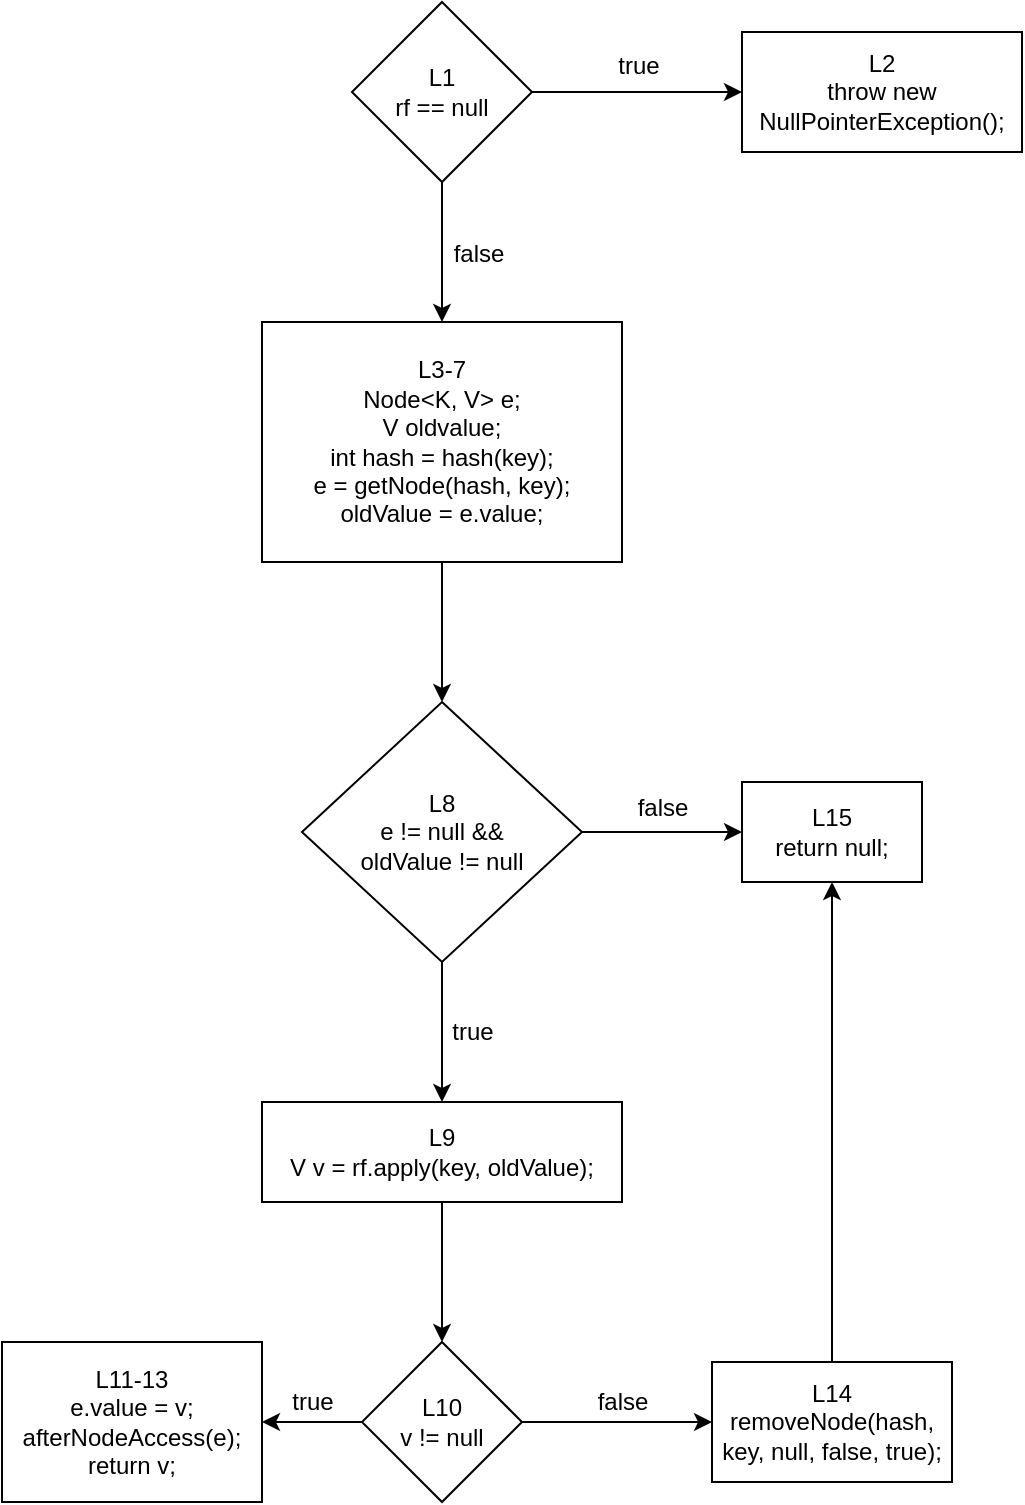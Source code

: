 <mxfile version="11.3.0" type="device" pages="1"><diagram id="Cw8toxxUPmVKenujiNnH" name="Page-1"><mxGraphModel dx="1406" dy="830" grid="1" gridSize="10" guides="1" tooltips="1" connect="1" arrows="1" fold="1" page="1" pageScale="1" pageWidth="850" pageHeight="1100" math="0" shadow="0"><root><mxCell id="0"/><mxCell id="1" parent="0"/><mxCell id="Q6NBibP-1USSIzO_rxWO-8" style="edgeStyle=orthogonalEdgeStyle;rounded=0;orthogonalLoop=1;jettySize=auto;html=1;exitX=1;exitY=0.5;exitDx=0;exitDy=0;entryX=0;entryY=0.5;entryDx=0;entryDy=0;" edge="1" parent="1" source="Q6NBibP-1USSIzO_rxWO-2" target="Q6NBibP-1USSIzO_rxWO-5"><mxGeometry relative="1" as="geometry"/></mxCell><mxCell id="Q6NBibP-1USSIzO_rxWO-9" value="true" style="text;html=1;resizable=0;points=[];align=center;verticalAlign=middle;labelBackgroundColor=none;" vertex="1" connectable="0" parent="Q6NBibP-1USSIzO_rxWO-8"><mxGeometry x="0.2" y="3" relative="1" as="geometry"><mxPoint x="-10.5" y="-10" as="offset"/></mxGeometry></mxCell><mxCell id="Q6NBibP-1USSIzO_rxWO-11" style="edgeStyle=orthogonalEdgeStyle;rounded=0;orthogonalLoop=1;jettySize=auto;html=1;exitX=0.5;exitY=1;exitDx=0;exitDy=0;entryX=0.5;entryY=0;entryDx=0;entryDy=0;" edge="1" parent="1" source="Q6NBibP-1USSIzO_rxWO-2" target="Q6NBibP-1USSIzO_rxWO-10"><mxGeometry relative="1" as="geometry"/></mxCell><mxCell id="Q6NBibP-1USSIzO_rxWO-12" value="false" style="text;html=1;resizable=0;points=[];align=center;verticalAlign=middle;labelBackgroundColor=none;" vertex="1" connectable="0" parent="Q6NBibP-1USSIzO_rxWO-11"><mxGeometry x="-0.244" relative="1" as="geometry"><mxPoint x="18" y="9" as="offset"/></mxGeometry></mxCell><mxCell id="Q6NBibP-1USSIzO_rxWO-2" value="L1&lt;br&gt;rf == null" style="rhombus;whiteSpace=wrap;html=1;" vertex="1" parent="1"><mxGeometry x="355" y="50" width="90" height="90" as="geometry"/></mxCell><mxCell id="Q6NBibP-1USSIzO_rxWO-5" value="L2&lt;br&gt;throw new NullPointerException();" style="rounded=0;whiteSpace=wrap;html=1;" vertex="1" parent="1"><mxGeometry x="550" y="65" width="140" height="60" as="geometry"/></mxCell><mxCell id="Q6NBibP-1USSIzO_rxWO-14" style="edgeStyle=orthogonalEdgeStyle;rounded=0;orthogonalLoop=1;jettySize=auto;html=1;exitX=0.5;exitY=1;exitDx=0;exitDy=0;entryX=0.5;entryY=0;entryDx=0;entryDy=0;" edge="1" parent="1" source="Q6NBibP-1USSIzO_rxWO-10" target="Q6NBibP-1USSIzO_rxWO-13"><mxGeometry relative="1" as="geometry"/></mxCell><mxCell id="Q6NBibP-1USSIzO_rxWO-10" value="L3-7&lt;br&gt;Node&amp;lt;K, V&amp;gt; e;&lt;br&gt;V oldvalue;&lt;br&gt;int hash = hash(key);&lt;br&gt;e = getNode(hash, key);&lt;br&gt;oldValue = e.value;&lt;br&gt;" style="rounded=0;whiteSpace=wrap;html=1;labelBackgroundColor=none;" vertex="1" parent="1"><mxGeometry x="310" y="210" width="180" height="120" as="geometry"/></mxCell><mxCell id="Q6NBibP-1USSIzO_rxWO-17" style="edgeStyle=orthogonalEdgeStyle;rounded=0;orthogonalLoop=1;jettySize=auto;html=1;exitX=1;exitY=0.5;exitDx=0;exitDy=0;entryX=0;entryY=0.5;entryDx=0;entryDy=0;" edge="1" parent="1" source="Q6NBibP-1USSIzO_rxWO-13" target="Q6NBibP-1USSIzO_rxWO-16"><mxGeometry relative="1" as="geometry"><Array as="points"><mxPoint x="520" y="465"/><mxPoint x="520" y="465"/></Array></mxGeometry></mxCell><mxCell id="Q6NBibP-1USSIzO_rxWO-18" value="false" style="text;html=1;resizable=0;points=[];align=center;verticalAlign=middle;labelBackgroundColor=none;" vertex="1" connectable="0" parent="Q6NBibP-1USSIzO_rxWO-17"><mxGeometry x="-0.2" y="-1" relative="1" as="geometry"><mxPoint x="8" y="-13" as="offset"/></mxGeometry></mxCell><mxCell id="Q6NBibP-1USSIzO_rxWO-20" style="edgeStyle=orthogonalEdgeStyle;rounded=0;orthogonalLoop=1;jettySize=auto;html=1;exitX=0.5;exitY=1;exitDx=0;exitDy=0;entryX=0.5;entryY=0;entryDx=0;entryDy=0;" edge="1" parent="1" source="Q6NBibP-1USSIzO_rxWO-13" target="Q6NBibP-1USSIzO_rxWO-19"><mxGeometry relative="1" as="geometry"><Array as="points"><mxPoint x="400" y="570"/><mxPoint x="400" y="570"/></Array></mxGeometry></mxCell><mxCell id="Q6NBibP-1USSIzO_rxWO-30" value="true" style="text;html=1;resizable=0;points=[];align=center;verticalAlign=middle;labelBackgroundColor=none;" vertex="1" connectable="0" parent="Q6NBibP-1USSIzO_rxWO-20"><mxGeometry x="-0.241" y="-19" relative="1" as="geometry"><mxPoint x="34" y="8" as="offset"/></mxGeometry></mxCell><mxCell id="Q6NBibP-1USSIzO_rxWO-13" value="L8&lt;br&gt;e != null &amp;amp;&amp;amp; &lt;br&gt;oldValue != null" style="rhombus;whiteSpace=wrap;html=1;labelBackgroundColor=none;" vertex="1" parent="1"><mxGeometry x="330" y="400" width="140" height="130" as="geometry"/></mxCell><mxCell id="Q6NBibP-1USSIzO_rxWO-16" value="L15&lt;br&gt;return null;" style="rounded=0;whiteSpace=wrap;html=1;labelBackgroundColor=none;" vertex="1" parent="1"><mxGeometry x="550" y="440" width="90" height="50" as="geometry"/></mxCell><mxCell id="Q6NBibP-1USSIzO_rxWO-22" style="edgeStyle=orthogonalEdgeStyle;rounded=0;orthogonalLoop=1;jettySize=auto;html=1;exitX=0.5;exitY=1;exitDx=0;exitDy=0;entryX=0.5;entryY=0;entryDx=0;entryDy=0;" edge="1" parent="1" source="Q6NBibP-1USSIzO_rxWO-19" target="Q6NBibP-1USSIzO_rxWO-21"><mxGeometry relative="1" as="geometry"/></mxCell><mxCell id="Q6NBibP-1USSIzO_rxWO-19" value="L9&lt;br&gt;V v = rf.apply(key, oldValue);" style="rounded=0;whiteSpace=wrap;html=1;labelBackgroundColor=none;" vertex="1" parent="1"><mxGeometry x="310" y="600" width="180" height="50" as="geometry"/></mxCell><mxCell id="Q6NBibP-1USSIzO_rxWO-24" style="edgeStyle=orthogonalEdgeStyle;rounded=0;orthogonalLoop=1;jettySize=auto;html=1;exitX=1;exitY=0.5;exitDx=0;exitDy=0;entryX=0;entryY=0.5;entryDx=0;entryDy=0;" edge="1" parent="1" source="Q6NBibP-1USSIzO_rxWO-21" target="Q6NBibP-1USSIzO_rxWO-23"><mxGeometry relative="1" as="geometry"/></mxCell><mxCell id="Q6NBibP-1USSIzO_rxWO-25" value="false" style="text;html=1;resizable=0;points=[];align=center;verticalAlign=middle;labelBackgroundColor=none;" vertex="1" connectable="0" parent="Q6NBibP-1USSIzO_rxWO-24"><mxGeometry x="-0.291" y="1" relative="1" as="geometry"><mxPoint x="16" y="-9" as="offset"/></mxGeometry></mxCell><mxCell id="Q6NBibP-1USSIzO_rxWO-28" style="edgeStyle=orthogonalEdgeStyle;rounded=0;orthogonalLoop=1;jettySize=auto;html=1;exitX=0;exitY=0.5;exitDx=0;exitDy=0;entryX=1;entryY=0.5;entryDx=0;entryDy=0;" edge="1" parent="1" source="Q6NBibP-1USSIzO_rxWO-21" target="Q6NBibP-1USSIzO_rxWO-26"><mxGeometry relative="1" as="geometry"><Array as="points"><mxPoint x="340" y="760"/><mxPoint x="340" y="760"/></Array></mxGeometry></mxCell><mxCell id="Q6NBibP-1USSIzO_rxWO-29" value="true" style="text;html=1;resizable=0;points=[];align=center;verticalAlign=middle;labelBackgroundColor=none;" vertex="1" connectable="0" parent="Q6NBibP-1USSIzO_rxWO-28"><mxGeometry x="-0.385" y="-11" relative="1" as="geometry"><mxPoint x="-10" y="1" as="offset"/></mxGeometry></mxCell><mxCell id="Q6NBibP-1USSIzO_rxWO-21" value="L10&lt;br&gt;v != null" style="rhombus;whiteSpace=wrap;html=1;labelBackgroundColor=none;" vertex="1" parent="1"><mxGeometry x="360" y="720" width="80" height="80" as="geometry"/></mxCell><mxCell id="Q6NBibP-1USSIzO_rxWO-27" style="edgeStyle=orthogonalEdgeStyle;rounded=0;orthogonalLoop=1;jettySize=auto;html=1;exitX=0.5;exitY=0;exitDx=0;exitDy=0;entryX=0.5;entryY=1;entryDx=0;entryDy=0;" edge="1" parent="1" source="Q6NBibP-1USSIzO_rxWO-23" target="Q6NBibP-1USSIzO_rxWO-16"><mxGeometry relative="1" as="geometry"/></mxCell><mxCell id="Q6NBibP-1USSIzO_rxWO-23" value="L14&lt;br&gt;removeNode(hash, key, null, false, true);" style="rounded=0;whiteSpace=wrap;html=1;labelBackgroundColor=none;" vertex="1" parent="1"><mxGeometry x="535" y="730" width="120" height="60" as="geometry"/></mxCell><mxCell id="Q6NBibP-1USSIzO_rxWO-26" value="L11-13&lt;br&gt;e.value = v;&lt;br&gt;afterNodeAccess(e);&lt;br&gt;return v;" style="rounded=0;whiteSpace=wrap;html=1;labelBackgroundColor=none;" vertex="1" parent="1"><mxGeometry x="180" y="720" width="130" height="80" as="geometry"/></mxCell></root></mxGraphModel></diagram></mxfile>